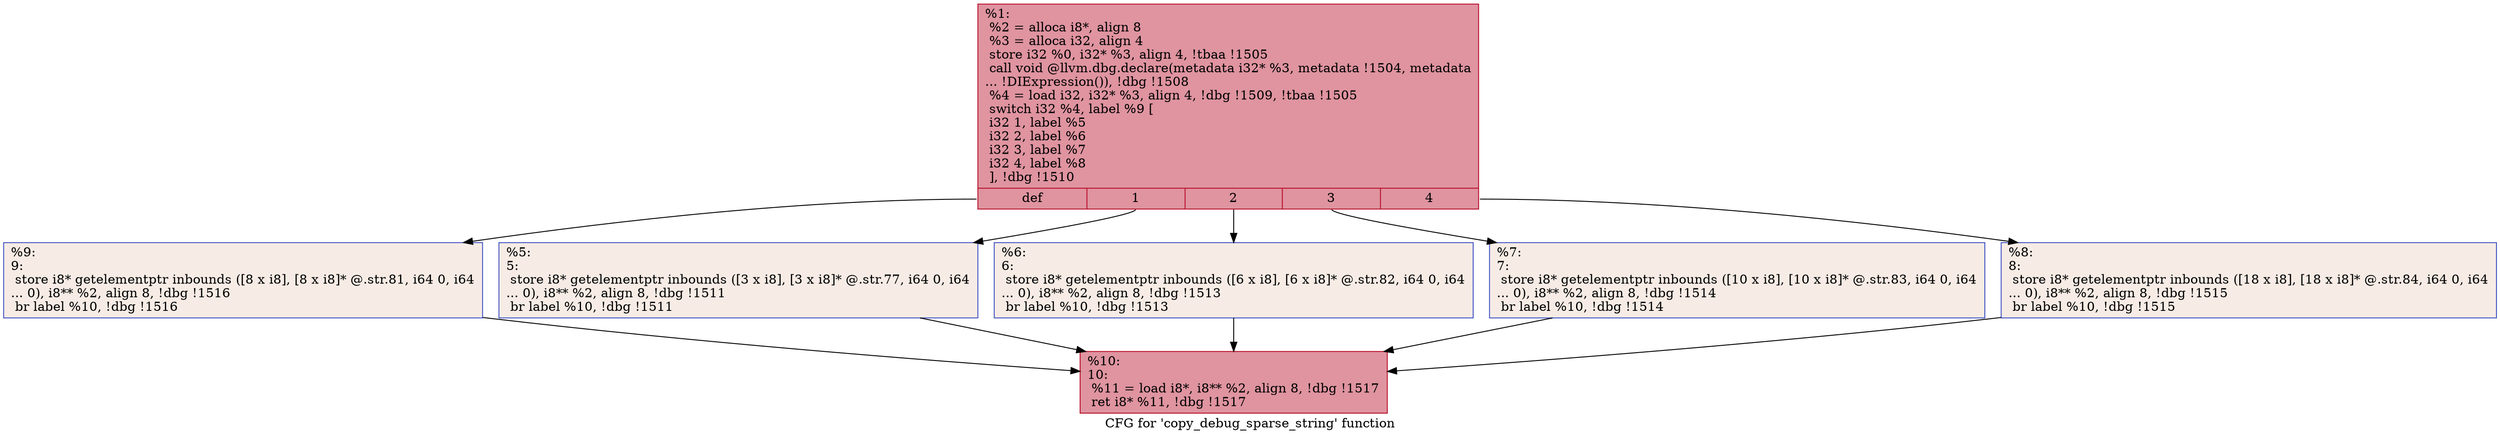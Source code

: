 digraph "CFG for 'copy_debug_sparse_string' function" {
	label="CFG for 'copy_debug_sparse_string' function";

	Node0x127ff50 [shape=record,color="#b70d28ff", style=filled, fillcolor="#b70d2870",label="{%1:\l  %2 = alloca i8*, align 8\l  %3 = alloca i32, align 4\l  store i32 %0, i32* %3, align 4, !tbaa !1505\l  call void @llvm.dbg.declare(metadata i32* %3, metadata !1504, metadata\l... !DIExpression()), !dbg !1508\l  %4 = load i32, i32* %3, align 4, !dbg !1509, !tbaa !1505\l  switch i32 %4, label %9 [\l    i32 1, label %5\l    i32 2, label %6\l    i32 3, label %7\l    i32 4, label %8\l  ], !dbg !1510\l|{<s0>def|<s1>1|<s2>2|<s3>3|<s4>4}}"];
	Node0x127ff50:s0 -> Node0x12800e0;
	Node0x127ff50:s1 -> Node0x127ffa0;
	Node0x127ff50:s2 -> Node0x127fff0;
	Node0x127ff50:s3 -> Node0x1280040;
	Node0x127ff50:s4 -> Node0x1280090;
	Node0x127ffa0 [shape=record,color="#3d50c3ff", style=filled, fillcolor="#ecd3c570",label="{%5:\l5:                                                \l  store i8* getelementptr inbounds ([3 x i8], [3 x i8]* @.str.77, i64 0, i64\l... 0), i8** %2, align 8, !dbg !1511\l  br label %10, !dbg !1511\l}"];
	Node0x127ffa0 -> Node0x1280130;
	Node0x127fff0 [shape=record,color="#3d50c3ff", style=filled, fillcolor="#ecd3c570",label="{%6:\l6:                                                \l  store i8* getelementptr inbounds ([6 x i8], [6 x i8]* @.str.82, i64 0, i64\l... 0), i8** %2, align 8, !dbg !1513\l  br label %10, !dbg !1513\l}"];
	Node0x127fff0 -> Node0x1280130;
	Node0x1280040 [shape=record,color="#3d50c3ff", style=filled, fillcolor="#ecd3c570",label="{%7:\l7:                                                \l  store i8* getelementptr inbounds ([10 x i8], [10 x i8]* @.str.83, i64 0, i64\l... 0), i8** %2, align 8, !dbg !1514\l  br label %10, !dbg !1514\l}"];
	Node0x1280040 -> Node0x1280130;
	Node0x1280090 [shape=record,color="#3d50c3ff", style=filled, fillcolor="#ecd3c570",label="{%8:\l8:                                                \l  store i8* getelementptr inbounds ([18 x i8], [18 x i8]* @.str.84, i64 0, i64\l... 0), i8** %2, align 8, !dbg !1515\l  br label %10, !dbg !1515\l}"];
	Node0x1280090 -> Node0x1280130;
	Node0x12800e0 [shape=record,color="#3d50c3ff", style=filled, fillcolor="#ecd3c570",label="{%9:\l9:                                                \l  store i8* getelementptr inbounds ([8 x i8], [8 x i8]* @.str.81, i64 0, i64\l... 0), i8** %2, align 8, !dbg !1516\l  br label %10, !dbg !1516\l}"];
	Node0x12800e0 -> Node0x1280130;
	Node0x1280130 [shape=record,color="#b70d28ff", style=filled, fillcolor="#b70d2870",label="{%10:\l10:                                               \l  %11 = load i8*, i8** %2, align 8, !dbg !1517\l  ret i8* %11, !dbg !1517\l}"];
}
